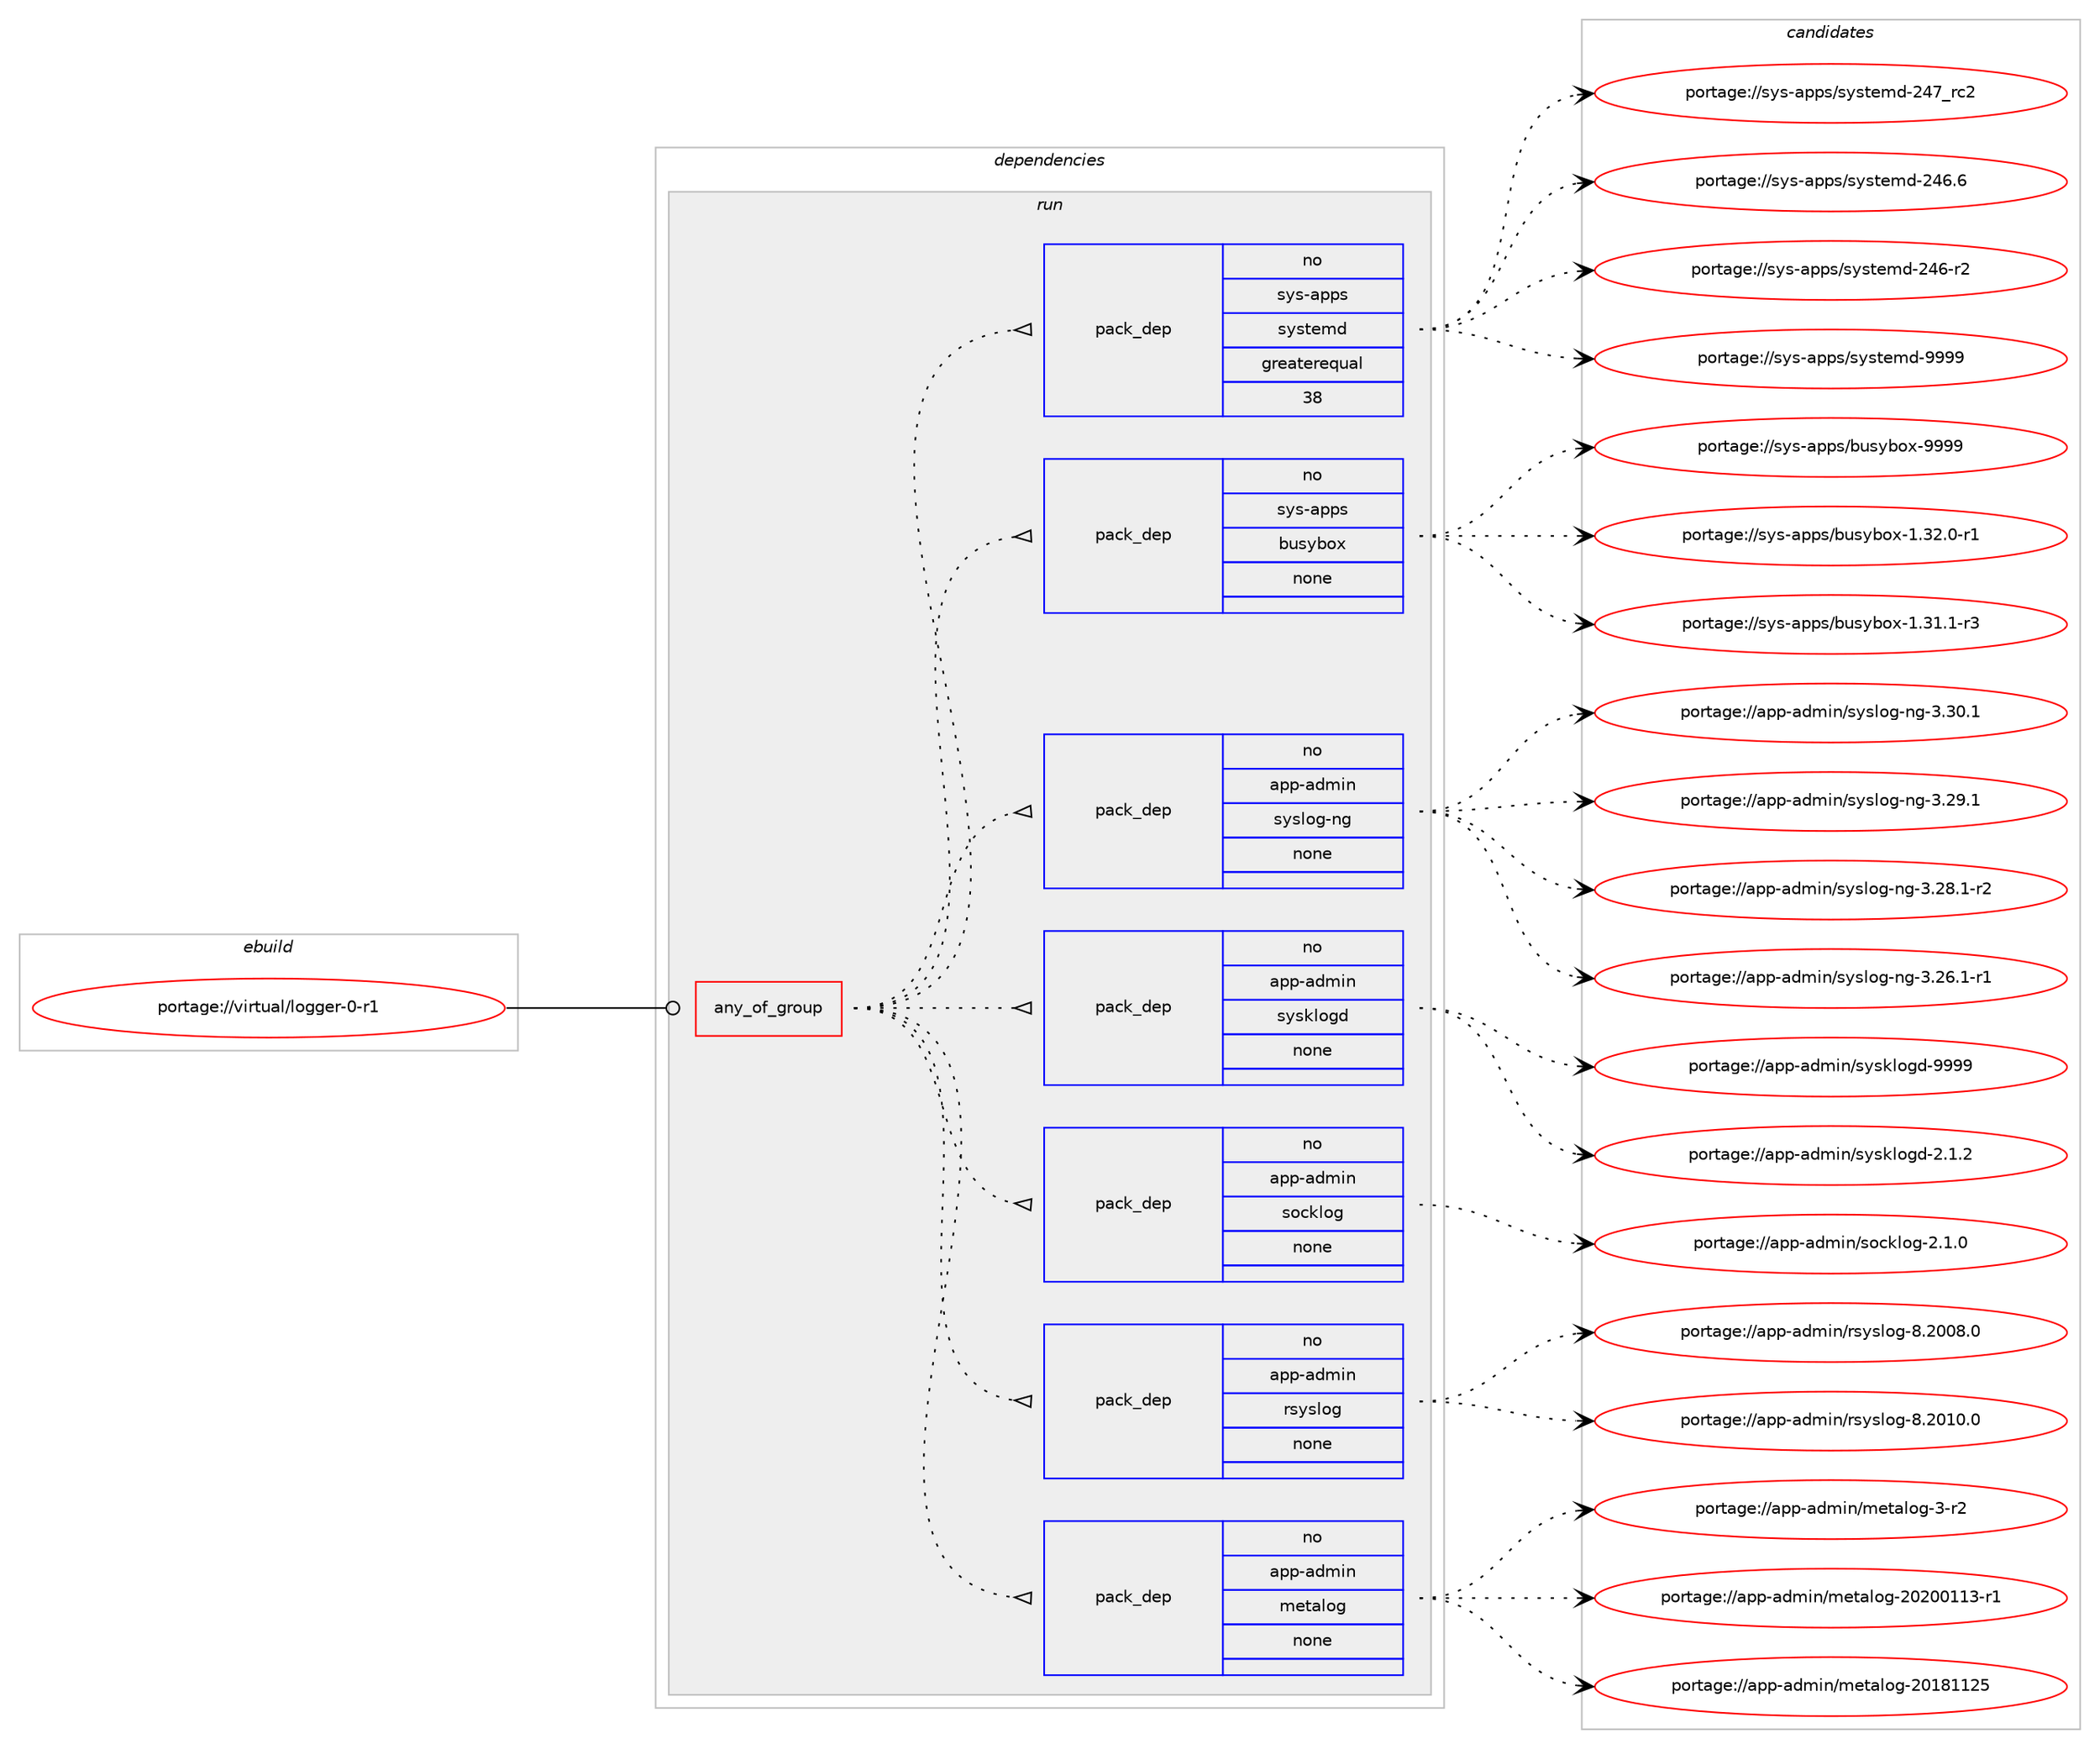 digraph prolog {

# *************
# Graph options
# *************

newrank=true;
concentrate=true;
compound=true;
graph [rankdir=LR,fontname=Helvetica,fontsize=10,ranksep=1.5];#, ranksep=2.5, nodesep=0.2];
edge  [arrowhead=vee];
node  [fontname=Helvetica,fontsize=10];

# **********
# The ebuild
# **********

subgraph cluster_leftcol {
color=gray;
rank=same;
label=<<i>ebuild</i>>;
id [label="portage://virtual/logger-0-r1", color=red, width=4, href="../virtual/logger-0-r1.svg"];
}

# ****************
# The dependencies
# ****************

subgraph cluster_midcol {
color=gray;
label=<<i>dependencies</i>>;
subgraph cluster_compile {
fillcolor="#eeeeee";
style=filled;
label=<<i>compile</i>>;
}
subgraph cluster_compileandrun {
fillcolor="#eeeeee";
style=filled;
label=<<i>compile and run</i>>;
}
subgraph cluster_run {
fillcolor="#eeeeee";
style=filled;
label=<<i>run</i>>;
subgraph any21 {
dependency1274 [label=<<TABLE BORDER="0" CELLBORDER="1" CELLSPACING="0" CELLPADDING="4"><TR><TD CELLPADDING="10">any_of_group</TD></TR></TABLE>>, shape=none, color=red];subgraph pack1163 {
dependency1275 [label=<<TABLE BORDER="0" CELLBORDER="1" CELLSPACING="0" CELLPADDING="4" WIDTH="220"><TR><TD ROWSPAN="6" CELLPADDING="30">pack_dep</TD></TR><TR><TD WIDTH="110">no</TD></TR><TR><TD>app-admin</TD></TR><TR><TD>metalog</TD></TR><TR><TD>none</TD></TR><TR><TD></TD></TR></TABLE>>, shape=none, color=blue];
}
dependency1274:e -> dependency1275:w [weight=20,style="dotted",arrowhead="oinv"];
subgraph pack1164 {
dependency1276 [label=<<TABLE BORDER="0" CELLBORDER="1" CELLSPACING="0" CELLPADDING="4" WIDTH="220"><TR><TD ROWSPAN="6" CELLPADDING="30">pack_dep</TD></TR><TR><TD WIDTH="110">no</TD></TR><TR><TD>app-admin</TD></TR><TR><TD>rsyslog</TD></TR><TR><TD>none</TD></TR><TR><TD></TD></TR></TABLE>>, shape=none, color=blue];
}
dependency1274:e -> dependency1276:w [weight=20,style="dotted",arrowhead="oinv"];
subgraph pack1165 {
dependency1277 [label=<<TABLE BORDER="0" CELLBORDER="1" CELLSPACING="0" CELLPADDING="4" WIDTH="220"><TR><TD ROWSPAN="6" CELLPADDING="30">pack_dep</TD></TR><TR><TD WIDTH="110">no</TD></TR><TR><TD>app-admin</TD></TR><TR><TD>socklog</TD></TR><TR><TD>none</TD></TR><TR><TD></TD></TR></TABLE>>, shape=none, color=blue];
}
dependency1274:e -> dependency1277:w [weight=20,style="dotted",arrowhead="oinv"];
subgraph pack1166 {
dependency1278 [label=<<TABLE BORDER="0" CELLBORDER="1" CELLSPACING="0" CELLPADDING="4" WIDTH="220"><TR><TD ROWSPAN="6" CELLPADDING="30">pack_dep</TD></TR><TR><TD WIDTH="110">no</TD></TR><TR><TD>app-admin</TD></TR><TR><TD>sysklogd</TD></TR><TR><TD>none</TD></TR><TR><TD></TD></TR></TABLE>>, shape=none, color=blue];
}
dependency1274:e -> dependency1278:w [weight=20,style="dotted",arrowhead="oinv"];
subgraph pack1167 {
dependency1279 [label=<<TABLE BORDER="0" CELLBORDER="1" CELLSPACING="0" CELLPADDING="4" WIDTH="220"><TR><TD ROWSPAN="6" CELLPADDING="30">pack_dep</TD></TR><TR><TD WIDTH="110">no</TD></TR><TR><TD>app-admin</TD></TR><TR><TD>syslog-ng</TD></TR><TR><TD>none</TD></TR><TR><TD></TD></TR></TABLE>>, shape=none, color=blue];
}
dependency1274:e -> dependency1279:w [weight=20,style="dotted",arrowhead="oinv"];
subgraph pack1168 {
dependency1280 [label=<<TABLE BORDER="0" CELLBORDER="1" CELLSPACING="0" CELLPADDING="4" WIDTH="220"><TR><TD ROWSPAN="6" CELLPADDING="30">pack_dep</TD></TR><TR><TD WIDTH="110">no</TD></TR><TR><TD>sys-apps</TD></TR><TR><TD>busybox</TD></TR><TR><TD>none</TD></TR><TR><TD></TD></TR></TABLE>>, shape=none, color=blue];
}
dependency1274:e -> dependency1280:w [weight=20,style="dotted",arrowhead="oinv"];
subgraph pack1169 {
dependency1281 [label=<<TABLE BORDER="0" CELLBORDER="1" CELLSPACING="0" CELLPADDING="4" WIDTH="220"><TR><TD ROWSPAN="6" CELLPADDING="30">pack_dep</TD></TR><TR><TD WIDTH="110">no</TD></TR><TR><TD>sys-apps</TD></TR><TR><TD>systemd</TD></TR><TR><TD>greaterequal</TD></TR><TR><TD>38</TD></TR></TABLE>>, shape=none, color=blue];
}
dependency1274:e -> dependency1281:w [weight=20,style="dotted",arrowhead="oinv"];
}
id:e -> dependency1274:w [weight=20,style="solid",arrowhead="odot"];
}
}

# **************
# The candidates
# **************

subgraph cluster_choices {
rank=same;
color=gray;
label=<<i>candidates</i>>;

subgraph choice1163 {
color=black;
nodesep=1;
choice971121124597100109105110471091011169710811110345514511450 [label="portage://app-admin/metalog-3-r2", color=red, width=4,href="../app-admin/metalog-3-r2.svg"];
choice97112112459710010910511047109101116971081111034550485048484949514511449 [label="portage://app-admin/metalog-20200113-r1", color=red, width=4,href="../app-admin/metalog-20200113-r1.svg"];
choice9711211245971001091051104710910111697108111103455048495649495053 [label="portage://app-admin/metalog-20181125", color=red, width=4,href="../app-admin/metalog-20181125.svg"];
dependency1275:e -> choice971121124597100109105110471091011169710811110345514511450:w [style=dotted,weight="100"];
dependency1275:e -> choice97112112459710010910511047109101116971081111034550485048484949514511449:w [style=dotted,weight="100"];
dependency1275:e -> choice9711211245971001091051104710910111697108111103455048495649495053:w [style=dotted,weight="100"];
}
subgraph choice1164 {
color=black;
nodesep=1;
choice97112112459710010910511047114115121115108111103455646504849484648 [label="portage://app-admin/rsyslog-8.2010.0", color=red, width=4,href="../app-admin/rsyslog-8.2010.0.svg"];
choice97112112459710010910511047114115121115108111103455646504848564648 [label="portage://app-admin/rsyslog-8.2008.0", color=red, width=4,href="../app-admin/rsyslog-8.2008.0.svg"];
dependency1276:e -> choice97112112459710010910511047114115121115108111103455646504849484648:w [style=dotted,weight="100"];
dependency1276:e -> choice97112112459710010910511047114115121115108111103455646504848564648:w [style=dotted,weight="100"];
}
subgraph choice1165 {
color=black;
nodesep=1;
choice9711211245971001091051104711511199107108111103455046494648 [label="portage://app-admin/socklog-2.1.0", color=red, width=4,href="../app-admin/socklog-2.1.0.svg"];
dependency1277:e -> choice9711211245971001091051104711511199107108111103455046494648:w [style=dotted,weight="100"];
}
subgraph choice1166 {
color=black;
nodesep=1;
choice971121124597100109105110471151211151071081111031004557575757 [label="portage://app-admin/sysklogd-9999", color=red, width=4,href="../app-admin/sysklogd-9999.svg"];
choice97112112459710010910511047115121115107108111103100455046494650 [label="portage://app-admin/sysklogd-2.1.2", color=red, width=4,href="../app-admin/sysklogd-2.1.2.svg"];
dependency1278:e -> choice971121124597100109105110471151211151071081111031004557575757:w [style=dotted,weight="100"];
dependency1278:e -> choice97112112459710010910511047115121115107108111103100455046494650:w [style=dotted,weight="100"];
}
subgraph choice1167 {
color=black;
nodesep=1;
choice971121124597100109105110471151211151081111034511010345514651484649 [label="portage://app-admin/syslog-ng-3.30.1", color=red, width=4,href="../app-admin/syslog-ng-3.30.1.svg"];
choice971121124597100109105110471151211151081111034511010345514650574649 [label="portage://app-admin/syslog-ng-3.29.1", color=red, width=4,href="../app-admin/syslog-ng-3.29.1.svg"];
choice9711211245971001091051104711512111510811110345110103455146505646494511450 [label="portage://app-admin/syslog-ng-3.28.1-r2", color=red, width=4,href="../app-admin/syslog-ng-3.28.1-r2.svg"];
choice9711211245971001091051104711512111510811110345110103455146505446494511449 [label="portage://app-admin/syslog-ng-3.26.1-r1", color=red, width=4,href="../app-admin/syslog-ng-3.26.1-r1.svg"];
dependency1279:e -> choice971121124597100109105110471151211151081111034511010345514651484649:w [style=dotted,weight="100"];
dependency1279:e -> choice971121124597100109105110471151211151081111034511010345514650574649:w [style=dotted,weight="100"];
dependency1279:e -> choice9711211245971001091051104711512111510811110345110103455146505646494511450:w [style=dotted,weight="100"];
dependency1279:e -> choice9711211245971001091051104711512111510811110345110103455146505446494511449:w [style=dotted,weight="100"];
}
subgraph choice1168 {
color=black;
nodesep=1;
choice11512111545971121121154798117115121981111204557575757 [label="portage://sys-apps/busybox-9999", color=red, width=4,href="../sys-apps/busybox-9999.svg"];
choice1151211154597112112115479811711512198111120454946515046484511449 [label="portage://sys-apps/busybox-1.32.0-r1", color=red, width=4,href="../sys-apps/busybox-1.32.0-r1.svg"];
choice1151211154597112112115479811711512198111120454946514946494511451 [label="portage://sys-apps/busybox-1.31.1-r3", color=red, width=4,href="../sys-apps/busybox-1.31.1-r3.svg"];
dependency1280:e -> choice11512111545971121121154798117115121981111204557575757:w [style=dotted,weight="100"];
dependency1280:e -> choice1151211154597112112115479811711512198111120454946515046484511449:w [style=dotted,weight="100"];
dependency1280:e -> choice1151211154597112112115479811711512198111120454946514946494511451:w [style=dotted,weight="100"];
}
subgraph choice1169 {
color=black;
nodesep=1;
choice1151211154597112112115471151211151161011091004557575757 [label="portage://sys-apps/systemd-9999", color=red, width=4,href="../sys-apps/systemd-9999.svg"];
choice11512111545971121121154711512111511610110910045505255951149950 [label="portage://sys-apps/systemd-247_rc2", color=red, width=4,href="../sys-apps/systemd-247_rc2.svg"];
choice115121115459711211211547115121115116101109100455052544654 [label="portage://sys-apps/systemd-246.6", color=red, width=4,href="../sys-apps/systemd-246.6.svg"];
choice115121115459711211211547115121115116101109100455052544511450 [label="portage://sys-apps/systemd-246-r2", color=red, width=4,href="../sys-apps/systemd-246-r2.svg"];
dependency1281:e -> choice1151211154597112112115471151211151161011091004557575757:w [style=dotted,weight="100"];
dependency1281:e -> choice11512111545971121121154711512111511610110910045505255951149950:w [style=dotted,weight="100"];
dependency1281:e -> choice115121115459711211211547115121115116101109100455052544654:w [style=dotted,weight="100"];
dependency1281:e -> choice115121115459711211211547115121115116101109100455052544511450:w [style=dotted,weight="100"];
}
}

}
